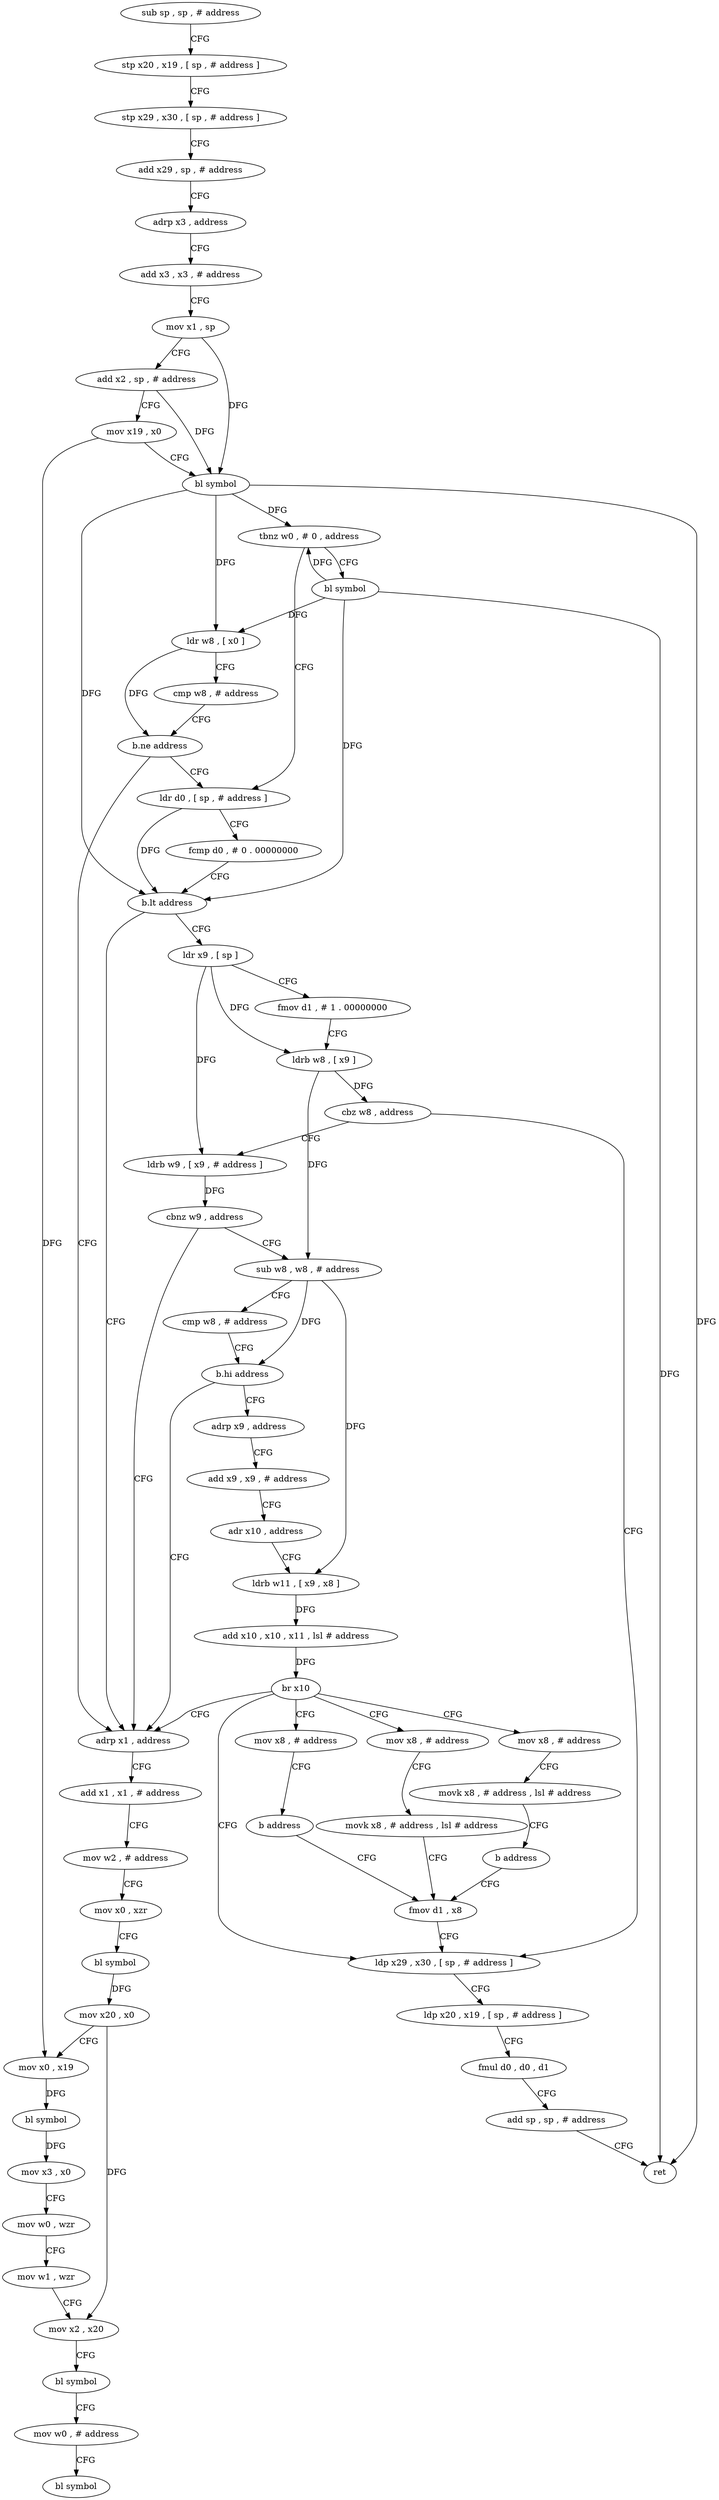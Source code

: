 digraph "func" {
"4203704" [label = "sub sp , sp , # address" ]
"4203708" [label = "stp x20 , x19 , [ sp , # address ]" ]
"4203712" [label = "stp x29 , x30 , [ sp , # address ]" ]
"4203716" [label = "add x29 , sp , # address" ]
"4203720" [label = "adrp x3 , address" ]
"4203724" [label = "add x3 , x3 , # address" ]
"4203728" [label = "mov x1 , sp" ]
"4203732" [label = "add x2 , sp , # address" ]
"4203736" [label = "mov x19 , x0" ]
"4203740" [label = "bl symbol" ]
"4203744" [label = "tbnz w0 , # 0 , address" ]
"4203764" [label = "ldr d0 , [ sp , # address ]" ]
"4203748" [label = "bl symbol" ]
"4203768" [label = "fcmp d0 , # 0 . 00000000" ]
"4203772" [label = "b.lt address" ]
"4203888" [label = "adrp x1 , address" ]
"4203776" [label = "ldr x9 , [ sp ]" ]
"4203752" [label = "ldr w8 , [ x0 ]" ]
"4203756" [label = "cmp w8 , # address" ]
"4203760" [label = "b.ne address" ]
"4203892" [label = "add x1 , x1 , # address" ]
"4203896" [label = "mov w2 , # address" ]
"4203900" [label = "mov x0 , xzr" ]
"4203904" [label = "bl symbol" ]
"4203908" [label = "mov x20 , x0" ]
"4203912" [label = "mov x0 , x19" ]
"4203916" [label = "bl symbol" ]
"4203920" [label = "mov x3 , x0" ]
"4203924" [label = "mov w0 , wzr" ]
"4203928" [label = "mov w1 , wzr" ]
"4203932" [label = "mov x2 , x20" ]
"4203936" [label = "bl symbol" ]
"4203940" [label = "mov w0 , # address" ]
"4203944" [label = "bl symbol" ]
"4203780" [label = "fmov d1 , # 1 . 00000000" ]
"4203784" [label = "ldrb w8 , [ x9 ]" ]
"4203788" [label = "cbz w8 , address" ]
"4203868" [label = "ldp x29 , x30 , [ sp , # address ]" ]
"4203792" [label = "ldrb w9 , [ x9 , # address ]" ]
"4203872" [label = "ldp x20 , x19 , [ sp , # address ]" ]
"4203876" [label = "fmul d0 , d0 , d1" ]
"4203880" [label = "add sp , sp , # address" ]
"4203884" [label = "ret" ]
"4203796" [label = "cbnz w9 , address" ]
"4203800" [label = "sub w8 , w8 , # address" ]
"4203804" [label = "cmp w8 , # address" ]
"4203808" [label = "b.hi address" ]
"4203812" [label = "adrp x9 , address" ]
"4203816" [label = "add x9 , x9 , # address" ]
"4203820" [label = "adr x10 , address" ]
"4203824" [label = "ldrb w11 , [ x9 , x8 ]" ]
"4203828" [label = "add x10 , x10 , x11 , lsl # address" ]
"4203832" [label = "br x10" ]
"4203836" [label = "mov x8 , # address" ]
"4203848" [label = "mov x8 , # address" ]
"4203856" [label = "mov x8 , # address" ]
"4203840" [label = "movk x8 , # address , lsl # address" ]
"4203844" [label = "b address" ]
"4203864" [label = "fmov d1 , x8" ]
"4203852" [label = "b address" ]
"4203860" [label = "movk x8 , # address , lsl # address" ]
"4203704" -> "4203708" [ label = "CFG" ]
"4203708" -> "4203712" [ label = "CFG" ]
"4203712" -> "4203716" [ label = "CFG" ]
"4203716" -> "4203720" [ label = "CFG" ]
"4203720" -> "4203724" [ label = "CFG" ]
"4203724" -> "4203728" [ label = "CFG" ]
"4203728" -> "4203732" [ label = "CFG" ]
"4203728" -> "4203740" [ label = "DFG" ]
"4203732" -> "4203736" [ label = "CFG" ]
"4203732" -> "4203740" [ label = "DFG" ]
"4203736" -> "4203740" [ label = "CFG" ]
"4203736" -> "4203912" [ label = "DFG" ]
"4203740" -> "4203744" [ label = "DFG" ]
"4203740" -> "4203752" [ label = "DFG" ]
"4203740" -> "4203884" [ label = "DFG" ]
"4203740" -> "4203772" [ label = "DFG" ]
"4203744" -> "4203764" [ label = "CFG" ]
"4203744" -> "4203748" [ label = "CFG" ]
"4203764" -> "4203768" [ label = "CFG" ]
"4203764" -> "4203772" [ label = "DFG" ]
"4203748" -> "4203752" [ label = "DFG" ]
"4203748" -> "4203744" [ label = "DFG" ]
"4203748" -> "4203772" [ label = "DFG" ]
"4203748" -> "4203884" [ label = "DFG" ]
"4203768" -> "4203772" [ label = "CFG" ]
"4203772" -> "4203888" [ label = "CFG" ]
"4203772" -> "4203776" [ label = "CFG" ]
"4203888" -> "4203892" [ label = "CFG" ]
"4203776" -> "4203780" [ label = "CFG" ]
"4203776" -> "4203784" [ label = "DFG" ]
"4203776" -> "4203792" [ label = "DFG" ]
"4203752" -> "4203756" [ label = "CFG" ]
"4203752" -> "4203760" [ label = "DFG" ]
"4203756" -> "4203760" [ label = "CFG" ]
"4203760" -> "4203888" [ label = "CFG" ]
"4203760" -> "4203764" [ label = "CFG" ]
"4203892" -> "4203896" [ label = "CFG" ]
"4203896" -> "4203900" [ label = "CFG" ]
"4203900" -> "4203904" [ label = "CFG" ]
"4203904" -> "4203908" [ label = "DFG" ]
"4203908" -> "4203912" [ label = "CFG" ]
"4203908" -> "4203932" [ label = "DFG" ]
"4203912" -> "4203916" [ label = "DFG" ]
"4203916" -> "4203920" [ label = "DFG" ]
"4203920" -> "4203924" [ label = "CFG" ]
"4203924" -> "4203928" [ label = "CFG" ]
"4203928" -> "4203932" [ label = "CFG" ]
"4203932" -> "4203936" [ label = "CFG" ]
"4203936" -> "4203940" [ label = "CFG" ]
"4203940" -> "4203944" [ label = "CFG" ]
"4203780" -> "4203784" [ label = "CFG" ]
"4203784" -> "4203788" [ label = "DFG" ]
"4203784" -> "4203800" [ label = "DFG" ]
"4203788" -> "4203868" [ label = "CFG" ]
"4203788" -> "4203792" [ label = "CFG" ]
"4203868" -> "4203872" [ label = "CFG" ]
"4203792" -> "4203796" [ label = "DFG" ]
"4203872" -> "4203876" [ label = "CFG" ]
"4203876" -> "4203880" [ label = "CFG" ]
"4203880" -> "4203884" [ label = "CFG" ]
"4203796" -> "4203888" [ label = "CFG" ]
"4203796" -> "4203800" [ label = "CFG" ]
"4203800" -> "4203804" [ label = "CFG" ]
"4203800" -> "4203808" [ label = "DFG" ]
"4203800" -> "4203824" [ label = "DFG" ]
"4203804" -> "4203808" [ label = "CFG" ]
"4203808" -> "4203888" [ label = "CFG" ]
"4203808" -> "4203812" [ label = "CFG" ]
"4203812" -> "4203816" [ label = "CFG" ]
"4203816" -> "4203820" [ label = "CFG" ]
"4203820" -> "4203824" [ label = "CFG" ]
"4203824" -> "4203828" [ label = "DFG" ]
"4203828" -> "4203832" [ label = "DFG" ]
"4203832" -> "4203836" [ label = "CFG" ]
"4203832" -> "4203848" [ label = "CFG" ]
"4203832" -> "4203856" [ label = "CFG" ]
"4203832" -> "4203868" [ label = "CFG" ]
"4203832" -> "4203888" [ label = "CFG" ]
"4203836" -> "4203840" [ label = "CFG" ]
"4203848" -> "4203852" [ label = "CFG" ]
"4203856" -> "4203860" [ label = "CFG" ]
"4203840" -> "4203844" [ label = "CFG" ]
"4203844" -> "4203864" [ label = "CFG" ]
"4203864" -> "4203868" [ label = "CFG" ]
"4203852" -> "4203864" [ label = "CFG" ]
"4203860" -> "4203864" [ label = "CFG" ]
}
